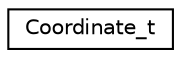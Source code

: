 digraph "Graphical Class Hierarchy"
{
  edge [fontname="Helvetica",fontsize="10",labelfontname="Helvetica",labelfontsize="10"];
  node [fontname="Helvetica",fontsize="10",shape=record];
  rankdir="LR";
  Node1 [label="Coordinate_t",height=0.2,width=0.4,color="black", fillcolor="white", style="filled",URL="$structCoordinate__t.html"];
}
